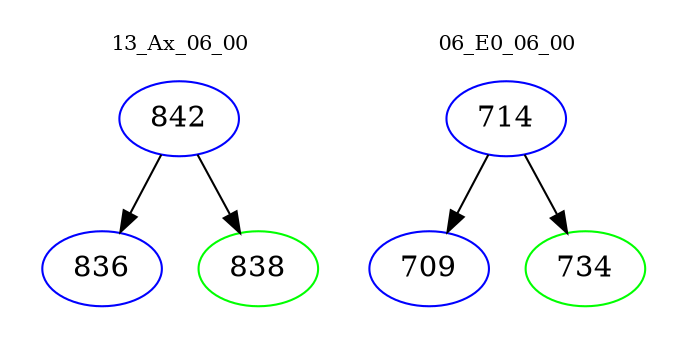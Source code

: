 digraph{
subgraph cluster_0 {
color = white
label = "13_Ax_06_00";
fontsize=10;
T0_842 [label="842", color="blue"]
T0_842 -> T0_836 [color="black"]
T0_836 [label="836", color="blue"]
T0_842 -> T0_838 [color="black"]
T0_838 [label="838", color="green"]
}
subgraph cluster_1 {
color = white
label = "06_E0_06_00";
fontsize=10;
T1_714 [label="714", color="blue"]
T1_714 -> T1_709 [color="black"]
T1_709 [label="709", color="blue"]
T1_714 -> T1_734 [color="black"]
T1_734 [label="734", color="green"]
}
}
